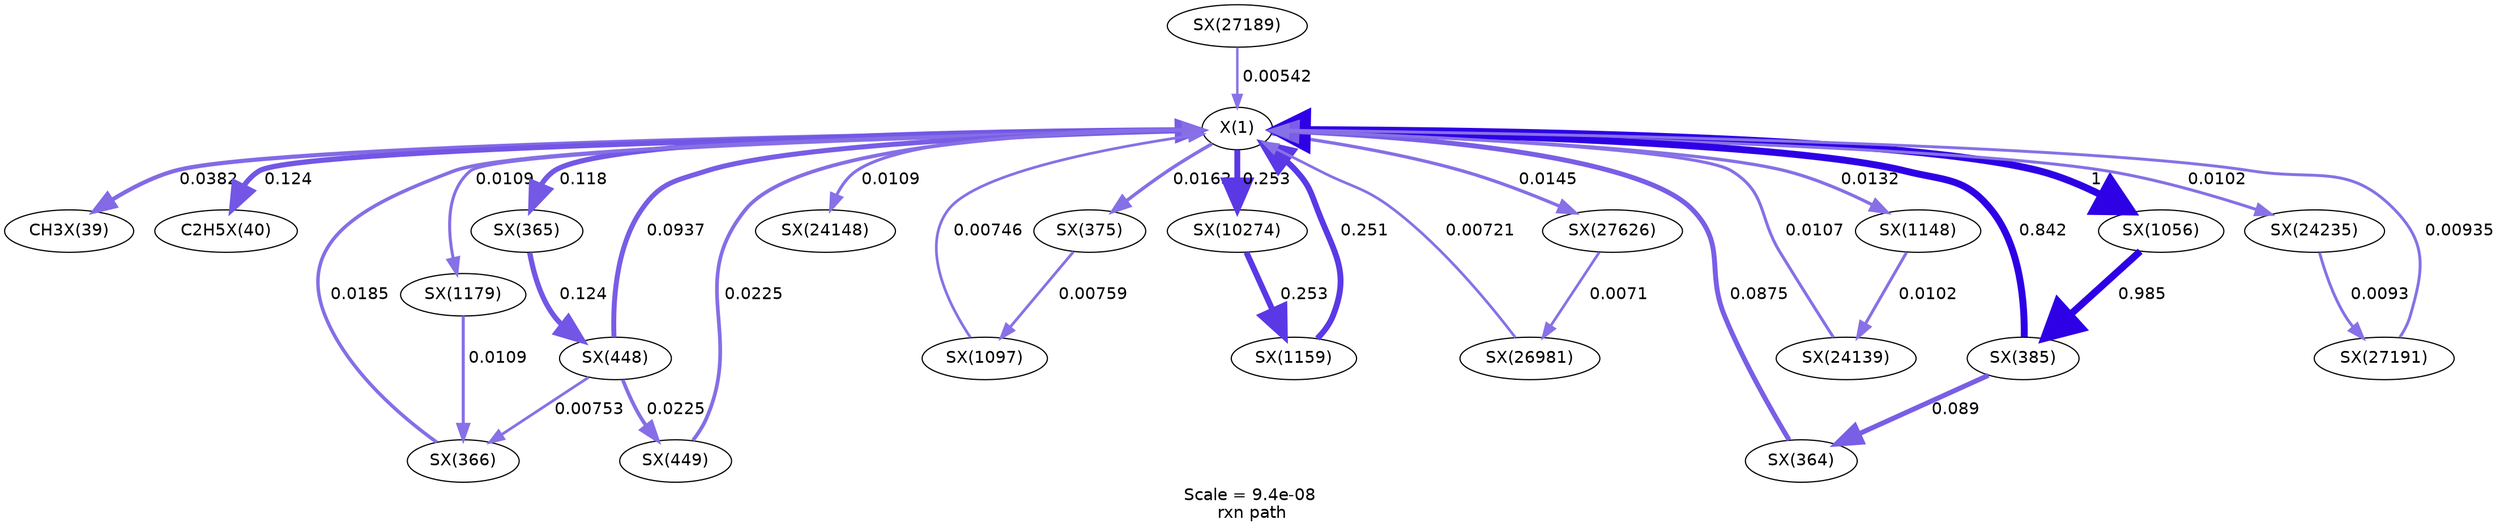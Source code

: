 digraph reaction_paths {
center=1;
s127 -> s131[fontname="Helvetica", style="setlinewidth(3.54)", arrowsize=1.77, color="0.7, 0.538, 0.9"
, label=" 0.0382"];
s127 -> s132[fontname="Helvetica", style="setlinewidth(4.42)", arrowsize=2.21, color="0.7, 0.624, 0.9"
, label=" 0.124"];
s164 -> s127[fontname="Helvetica", style="setlinewidth(2.99)", arrowsize=1.49, color="0.7, 0.518, 0.9"
, label=" 0.0185"];
s127 -> s195[fontname="Helvetica", style="setlinewidth(2.59)", arrowsize=1.29, color="0.7, 0.511, 0.9"
, label=" 0.0109"];
s172 -> s127[fontname="Helvetica", style="setlinewidth(4.21)", arrowsize=2.11, color="0.7, 0.594, 0.9"
, label=" 0.0937"];
s127 -> s163[fontname="Helvetica", style="setlinewidth(4.39)", arrowsize=2.19, color="0.7, 0.618, 0.9"
, label=" 0.118"];
s173 -> s127[fontname="Helvetica", style="setlinewidth(3.14)", arrowsize=1.57, color="0.7, 0.522, 0.9"
, label=" 0.0225"];
s170 -> s127[fontname="Helvetica", style="setlinewidth(5.87)", arrowsize=2.94, color="0.7, 1.34, 0.9"
, label=" 0.842"];
s127 -> s188[fontname="Helvetica", style="setlinewidth(6)", arrowsize=3, color="0.7, 1.5, 0.9"
, label=" 1"];
s162 -> s127[fontname="Helvetica", style="setlinewidth(4.16)", arrowsize=2.08, color="0.7, 0.588, 0.9"
, label=" 0.0875"];
s127 -> s167[fontname="Helvetica", style="setlinewidth(2.89)", arrowsize=1.45, color="0.7, 0.516, 0.9"
, label=" 0.0163"];
s189 -> s127[fontname="Helvetica", style="setlinewidth(2.3)", arrowsize=1.15, color="0.7, 0.507, 0.9"
, label=" 0.00746"];
s193 -> s127[fontname="Helvetica", style="setlinewidth(4.96)", arrowsize=2.48, color="0.7, 0.751, 0.9"
, label=" 0.251"];
s127 -> s283[fontname="Helvetica", style="setlinewidth(2.81)", arrowsize=1.4, color="0.7, 0.515, 0.9"
, label=" 0.0145"];
s127 -> s255[fontname="Helvetica", style="setlinewidth(2.59)", arrowsize=1.29, color="0.7, 0.511, 0.9"
, label=" 0.0109"];
s266 -> s127[fontname="Helvetica", style="setlinewidth(2.28)", arrowsize=1.14, color="0.7, 0.507, 0.9"
, label=" 0.00721"];
s127 -> s240[fontname="Helvetica", style="setlinewidth(4.96)", arrowsize=2.48, color="0.7, 0.753, 0.9"
, label=" 0.253"];
s127 -> s192[fontname="Helvetica", style="setlinewidth(2.74)", arrowsize=1.37, color="0.7, 0.513, 0.9"
, label=" 0.0132"];
s272 -> s127[fontname="Helvetica", style="setlinewidth(2.06)", arrowsize=1.03, color="0.7, 0.505, 0.9"
, label=" 0.00542"];
s254 -> s127[fontname="Helvetica", style="setlinewidth(2.58)", arrowsize=1.29, color="0.7, 0.511, 0.9"
, label=" 0.0107"];
s127 -> s257[fontname="Helvetica", style="setlinewidth(2.54)", arrowsize=1.27, color="0.7, 0.51, 0.9"
, label=" 0.0102"];
s274 -> s127[fontname="Helvetica", style="setlinewidth(2.47)", arrowsize=1.24, color="0.7, 0.509, 0.9"
, label=" 0.00935"];
s195 -> s164[fontname="Helvetica", style="setlinewidth(2.59)", arrowsize=1.29, color="0.7, 0.511, 0.9"
, label=" 0.0109"];
s172 -> s164[fontname="Helvetica", style="setlinewidth(2.31)", arrowsize=1.15, color="0.7, 0.508, 0.9"
, label=" 0.00753"];
s163 -> s172[fontname="Helvetica", style="setlinewidth(4.42)", arrowsize=2.21, color="0.7, 0.624, 0.9"
, label=" 0.124"];
s172 -> s173[fontname="Helvetica", style="setlinewidth(3.13)", arrowsize=1.57, color="0.7, 0.522, 0.9"
, label=" 0.0225"];
s188 -> s170[fontname="Helvetica", style="setlinewidth(5.99)", arrowsize=2.99, color="0.7, 1.48, 0.9"
, label=" 0.985"];
s170 -> s162[fontname="Helvetica", style="setlinewidth(4.17)", arrowsize=2.09, color="0.7, 0.589, 0.9"
, label=" 0.089"];
s167 -> s189[fontname="Helvetica", style="setlinewidth(2.32)", arrowsize=1.16, color="0.7, 0.508, 0.9"
, label=" 0.00759"];
s240 -> s193[fontname="Helvetica", style="setlinewidth(4.96)", arrowsize=2.48, color="0.7, 0.753, 0.9"
, label=" 0.253"];
s283 -> s266[fontname="Helvetica", style="setlinewidth(2.27)", arrowsize=1.13, color="0.7, 0.507, 0.9"
, label=" 0.0071"];
s192 -> s254[fontname="Helvetica", style="setlinewidth(2.54)", arrowsize=1.27, color="0.7, 0.51, 0.9"
, label=" 0.0102"];
s257 -> s274[fontname="Helvetica", style="setlinewidth(2.47)", arrowsize=1.23, color="0.7, 0.509, 0.9"
, label=" 0.0093"];
s127 [ fontname="Helvetica", label="X(1)"];
s131 [ fontname="Helvetica", label="CH3X(39)"];
s132 [ fontname="Helvetica", label="C2H5X(40)"];
s162 [ fontname="Helvetica", label="SX(364)"];
s163 [ fontname="Helvetica", label="SX(365)"];
s164 [ fontname="Helvetica", label="SX(366)"];
s167 [ fontname="Helvetica", label="SX(375)"];
s170 [ fontname="Helvetica", label="SX(385)"];
s172 [ fontname="Helvetica", label="SX(448)"];
s173 [ fontname="Helvetica", label="SX(449)"];
s188 [ fontname="Helvetica", label="SX(1056)"];
s189 [ fontname="Helvetica", label="SX(1097)"];
s192 [ fontname="Helvetica", label="SX(1148)"];
s193 [ fontname="Helvetica", label="SX(1159)"];
s195 [ fontname="Helvetica", label="SX(1179)"];
s240 [ fontname="Helvetica", label="SX(10274)"];
s254 [ fontname="Helvetica", label="SX(24139)"];
s255 [ fontname="Helvetica", label="SX(24148)"];
s257 [ fontname="Helvetica", label="SX(24235)"];
s266 [ fontname="Helvetica", label="SX(26981)"];
s272 [ fontname="Helvetica", label="SX(27189)"];
s274 [ fontname="Helvetica", label="SX(27191)"];
s283 [ fontname="Helvetica", label="SX(27626)"];
 label = "Scale = 9.4e-08\l rxn path";
 fontname = "Helvetica";
}
